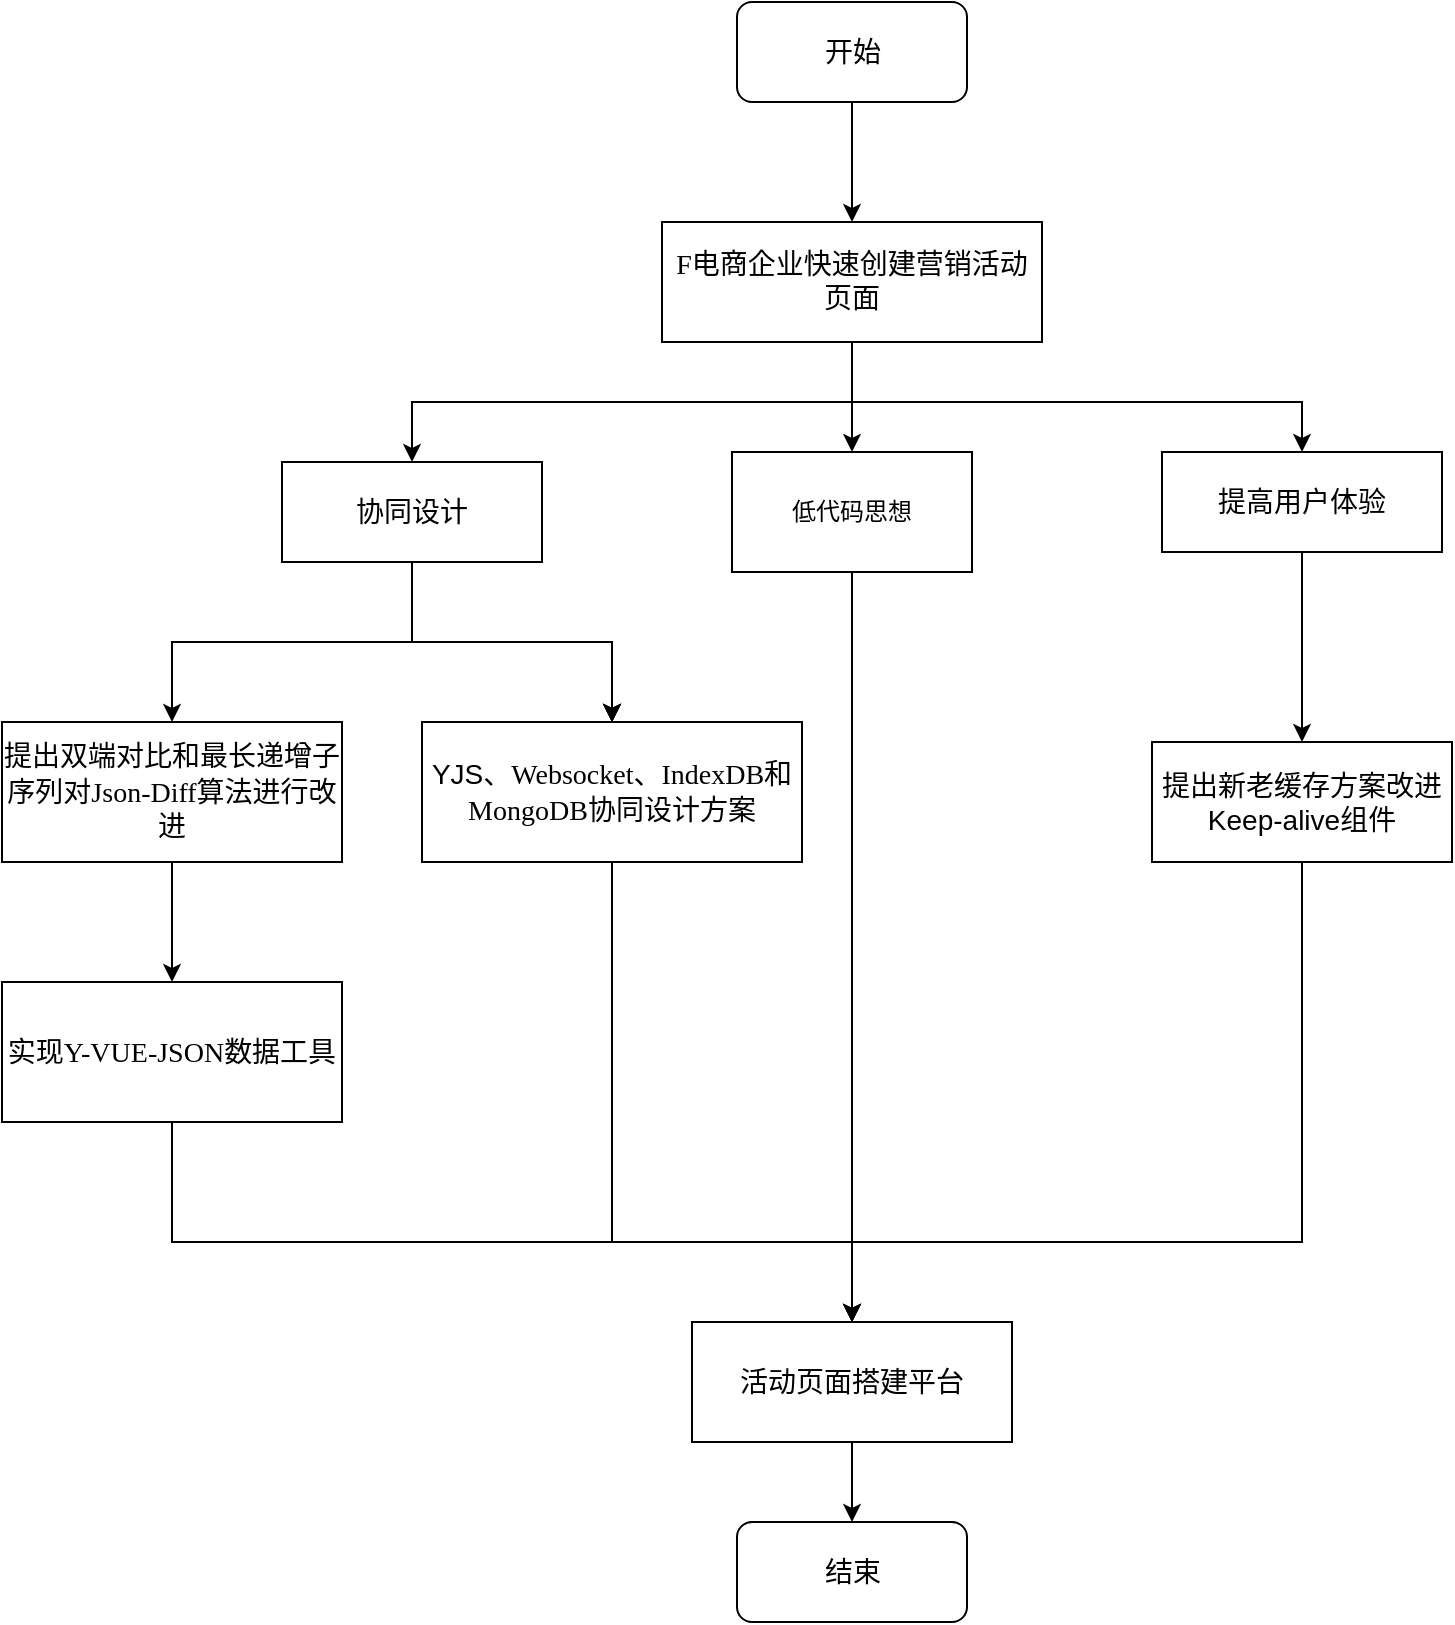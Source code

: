 <mxfile version="24.7.1" type="github">
  <diagram name="第 1 页" id="54AbXqlcH1Gsan5hpLr7">
    <mxGraphModel dx="2295" dy="932" grid="1" gridSize="10" guides="1" tooltips="1" connect="1" arrows="1" fold="1" page="1" pageScale="1" pageWidth="827" pageHeight="1169" math="0" shadow="0">
      <root>
        <mxCell id="0" />
        <mxCell id="1" parent="0" />
        <mxCell id="UwrHu9n1EhoDG0dlT5wb-9" style="edgeStyle=orthogonalEdgeStyle;rounded=0;orthogonalLoop=1;jettySize=auto;html=1;exitX=0.5;exitY=1;exitDx=0;exitDy=0;entryX=0.5;entryY=0;entryDx=0;entryDy=0;fontSize=14;align=center;" parent="1" source="UwrHu9n1EhoDG0dlT5wb-1" target="UwrHu9n1EhoDG0dlT5wb-6" edge="1">
          <mxGeometry relative="1" as="geometry" />
        </mxCell>
        <mxCell id="UwrHu9n1EhoDG0dlT5wb-10" style="edgeStyle=orthogonalEdgeStyle;rounded=0;orthogonalLoop=1;jettySize=auto;html=1;exitX=0.5;exitY=1;exitDx=0;exitDy=0;fontSize=14;align=center;" parent="1" source="UwrHu9n1EhoDG0dlT5wb-1" target="UwrHu9n1EhoDG0dlT5wb-8" edge="1">
          <mxGeometry relative="1" as="geometry">
            <Array as="points">
              <mxPoint x="365" y="240" />
              <mxPoint x="590" y="240" />
            </Array>
          </mxGeometry>
        </mxCell>
        <mxCell id="8r6pL--Ohm4x6JLVSPcU-38" style="edgeStyle=orthogonalEdgeStyle;rounded=0;orthogonalLoop=1;jettySize=auto;html=1;exitX=0.5;exitY=1;exitDx=0;exitDy=0;" edge="1" parent="1" source="UwrHu9n1EhoDG0dlT5wb-1" target="8r6pL--Ohm4x6JLVSPcU-35">
          <mxGeometry relative="1" as="geometry" />
        </mxCell>
        <mxCell id="UwrHu9n1EhoDG0dlT5wb-1" value="&lt;p style=&quot;margin: 0pt 0pt 0.0pt; font-family: &amp;quot;Times New Roman&amp;quot;; font-size: 14px;&quot; class=&quot;MsoNormal&quot;&gt;&lt;span style=&quot;font-family: 宋体; font-size: 14px;&quot;&gt;&lt;font face=&quot;Times New Roman Regular&quot; style=&quot;font-size: 14px;&quot;&gt;F&lt;/font&gt;&lt;/span&gt;&lt;span style=&quot;font-family: &amp;quot;Times New Roman Regular&amp;quot;; font-size: 14px;&quot;&gt;&lt;font face=&quot;宋体&quot; style=&quot;font-size: 14px;&quot;&gt;电商企业快速创建&lt;/font&gt;&lt;/span&gt;&lt;span style=&quot;font-family: 宋体; font-size: 14px; background-color: initial;&quot;&gt;营销活动页面&lt;/span&gt;&lt;/p&gt;" style="rounded=0;whiteSpace=wrap;html=1;align=center;fontSize=14;" parent="1" vertex="1">
          <mxGeometry x="270" y="150" width="190" height="60" as="geometry" />
        </mxCell>
        <mxCell id="8r6pL--Ohm4x6JLVSPcU-6" value="" style="edgeStyle=orthogonalEdgeStyle;rounded=0;orthogonalLoop=1;jettySize=auto;html=1;fontSize=14;align=center;" edge="1" parent="1" source="UwrHu9n1EhoDG0dlT5wb-6" target="8r6pL--Ohm4x6JLVSPcU-5">
          <mxGeometry relative="1" as="geometry" />
        </mxCell>
        <mxCell id="8r6pL--Ohm4x6JLVSPcU-7" value="" style="edgeStyle=orthogonalEdgeStyle;rounded=0;orthogonalLoop=1;jettySize=auto;html=1;fontSize=14;align=center;" edge="1" parent="1" source="UwrHu9n1EhoDG0dlT5wb-6" target="8r6pL--Ohm4x6JLVSPcU-5">
          <mxGeometry relative="1" as="geometry" />
        </mxCell>
        <mxCell id="8r6pL--Ohm4x6JLVSPcU-8" value="" style="edgeStyle=orthogonalEdgeStyle;rounded=0;orthogonalLoop=1;jettySize=auto;html=1;fontSize=14;align=center;" edge="1" parent="1" source="UwrHu9n1EhoDG0dlT5wb-6" target="8r6pL--Ohm4x6JLVSPcU-5">
          <mxGeometry relative="1" as="geometry" />
        </mxCell>
        <mxCell id="8r6pL--Ohm4x6JLVSPcU-9" value="" style="edgeStyle=orthogonalEdgeStyle;rounded=0;orthogonalLoop=1;jettySize=auto;html=1;fontSize=14;align=center;" edge="1" parent="1" source="UwrHu9n1EhoDG0dlT5wb-6" target="8r6pL--Ohm4x6JLVSPcU-5">
          <mxGeometry relative="1" as="geometry" />
        </mxCell>
        <mxCell id="8r6pL--Ohm4x6JLVSPcU-44" style="edgeStyle=orthogonalEdgeStyle;rounded=0;orthogonalLoop=1;jettySize=auto;html=1;exitX=0.5;exitY=1;exitDx=0;exitDy=0;entryX=0.5;entryY=0;entryDx=0;entryDy=0;" edge="1" parent="1" source="UwrHu9n1EhoDG0dlT5wb-6" target="8r6pL--Ohm4x6JLVSPcU-11">
          <mxGeometry relative="1" as="geometry" />
        </mxCell>
        <mxCell id="UwrHu9n1EhoDG0dlT5wb-6" value="协同设计" style="rounded=0;whiteSpace=wrap;html=1;fontSize=14;align=center;" parent="1" vertex="1">
          <mxGeometry x="80" y="270" width="130" height="50" as="geometry" />
        </mxCell>
        <mxCell id="UwrHu9n1EhoDG0dlT5wb-13" value="" style="edgeStyle=orthogonalEdgeStyle;rounded=0;orthogonalLoop=1;jettySize=auto;html=1;fontSize=14;align=center;" parent="1" source="UwrHu9n1EhoDG0dlT5wb-8" target="UwrHu9n1EhoDG0dlT5wb-12" edge="1">
          <mxGeometry relative="1" as="geometry" />
        </mxCell>
        <mxCell id="UwrHu9n1EhoDG0dlT5wb-8" value="提高用户体验" style="rounded=0;whiteSpace=wrap;html=1;fontSize=14;align=center;" parent="1" vertex="1">
          <mxGeometry x="520" y="265" width="140" height="50" as="geometry" />
        </mxCell>
        <mxCell id="8r6pL--Ohm4x6JLVSPcU-40" style="edgeStyle=orthogonalEdgeStyle;rounded=0;orthogonalLoop=1;jettySize=auto;html=1;exitX=0.5;exitY=1;exitDx=0;exitDy=0;entryX=0.5;entryY=0;entryDx=0;entryDy=0;" edge="1" parent="1" source="UwrHu9n1EhoDG0dlT5wb-12" target="8r6pL--Ohm4x6JLVSPcU-17">
          <mxGeometry relative="1" as="geometry">
            <Array as="points">
              <mxPoint x="590" y="660" />
              <mxPoint x="365" y="660" />
            </Array>
          </mxGeometry>
        </mxCell>
        <mxCell id="UwrHu9n1EhoDG0dlT5wb-12" value="提出新老缓存方案改进Keep-alive组件" style="rounded=0;whiteSpace=wrap;html=1;fontSize=14;align=center;" parent="1" vertex="1">
          <mxGeometry x="515" y="410" width="150" height="60" as="geometry" />
        </mxCell>
        <mxCell id="8r6pL--Ohm4x6JLVSPcU-2" style="edgeStyle=orthogonalEdgeStyle;rounded=0;orthogonalLoop=1;jettySize=auto;html=1;exitX=0.5;exitY=1;exitDx=0;exitDy=0;fontSize=14;align=center;" edge="1" parent="1" source="8r6pL--Ohm4x6JLVSPcU-1" target="UwrHu9n1EhoDG0dlT5wb-1">
          <mxGeometry relative="1" as="geometry" />
        </mxCell>
        <mxCell id="8r6pL--Ohm4x6JLVSPcU-1" value="开始" style="rounded=1;whiteSpace=wrap;html=1;fontSize=14;align=center;" vertex="1" parent="1">
          <mxGeometry x="307.5" y="40" width="115" height="50" as="geometry" />
        </mxCell>
        <mxCell id="8r6pL--Ohm4x6JLVSPcU-43" style="edgeStyle=orthogonalEdgeStyle;rounded=0;orthogonalLoop=1;jettySize=auto;html=1;exitX=0.5;exitY=1;exitDx=0;exitDy=0;entryX=0.5;entryY=0;entryDx=0;entryDy=0;" edge="1" parent="1" source="8r6pL--Ohm4x6JLVSPcU-5" target="8r6pL--Ohm4x6JLVSPcU-17">
          <mxGeometry relative="1" as="geometry">
            <Array as="points">
              <mxPoint x="245" y="660" />
              <mxPoint x="365" y="660" />
            </Array>
          </mxGeometry>
        </mxCell>
        <mxCell id="8r6pL--Ohm4x6JLVSPcU-5" value="YJS、&lt;span style=&quot;font-family: &amp;quot;Times New Roman Regular&amp;quot;; font-size: 14px; background-color: initial;&quot;&gt;Websocket、&lt;/span&gt;&lt;span style=&quot;font-family: &amp;quot;Times New Roman Regular&amp;quot;; font-size: 14px; background-color: initial;&quot;&gt;IndexDB和&lt;/span&gt;&lt;span style=&quot;font-family: &amp;quot;Times New Roman Regular&amp;quot;; font-size: 14px; background-color: initial;&quot;&gt;MongoDB&lt;/span&gt;&lt;span style=&quot;font-family: 宋体; font-size: 14px; background-color: initial;&quot;&gt;协同设计方案&lt;/span&gt;" style="rounded=0;whiteSpace=wrap;html=1;fontSize=14;align=center;" vertex="1" parent="1">
          <mxGeometry x="150" y="400" width="190" height="70" as="geometry" />
        </mxCell>
        <mxCell id="8r6pL--Ohm4x6JLVSPcU-14" value="" style="edgeStyle=orthogonalEdgeStyle;rounded=0;orthogonalLoop=1;jettySize=auto;html=1;fontSize=14;align=center;" edge="1" parent="1" source="8r6pL--Ohm4x6JLVSPcU-11" target="8r6pL--Ohm4x6JLVSPcU-13">
          <mxGeometry relative="1" as="geometry" />
        </mxCell>
        <mxCell id="8r6pL--Ohm4x6JLVSPcU-11" value="&lt;p class=&quot;MsoNormal&quot; style=&quot;margin: 0pt 0pt 0.0pt; font-size: 14px;&quot;&gt;&lt;font face=&quot;Times New Roman Regular&quot; style=&quot;font-size: 14px;&quot;&gt;&lt;span style=&quot;font-size: 14px;&quot;&gt;提出&lt;/span&gt;&lt;/font&gt;&lt;span style=&quot;font-family: 宋体; font-size: 14px; background-color: initial;&quot;&gt;双端对比和最长递增子序列对Json-Diff算法进行改进&lt;/span&gt;&lt;/p&gt;" style="rounded=0;whiteSpace=wrap;html=1;fontSize=14;align=center;" vertex="1" parent="1">
          <mxGeometry x="-60" y="400" width="170" height="70" as="geometry" />
        </mxCell>
        <mxCell id="8r6pL--Ohm4x6JLVSPcU-42" style="edgeStyle=orthogonalEdgeStyle;rounded=0;orthogonalLoop=1;jettySize=auto;html=1;exitX=0.5;exitY=1;exitDx=0;exitDy=0;entryX=0.5;entryY=0;entryDx=0;entryDy=0;" edge="1" parent="1" source="8r6pL--Ohm4x6JLVSPcU-13" target="8r6pL--Ohm4x6JLVSPcU-17">
          <mxGeometry relative="1" as="geometry">
            <Array as="points">
              <mxPoint x="25" y="660" />
              <mxPoint x="365" y="660" />
            </Array>
          </mxGeometry>
        </mxCell>
        <mxCell id="8r6pL--Ohm4x6JLVSPcU-13" value="&lt;p class=&quot;MsoNormal&quot; style=&quot;margin: 0pt 0pt 0.0pt; font-size: 14px;&quot;&gt;&lt;font face=&quot;Times New Roman Regular&quot; style=&quot;font-size: 14px;&quot;&gt;&lt;span style=&quot;font-size: 14px;&quot;&gt;实现&lt;/span&gt;&lt;/font&gt;&lt;span style=&quot;background-color: initial; font-family: &amp;quot;Times New Roman Regular&amp;quot;; font-size: 14px;&quot;&gt;Y-&lt;/span&gt;&lt;span style=&quot;background-color: initial; font-family: 宋体; font-size: 14px;&quot;&gt;&lt;font face=&quot;Times New Roman Regular&quot; style=&quot;font-size: 14px;&quot;&gt;VUE&lt;/font&gt;&lt;/span&gt;&lt;span style=&quot;background-color: initial; font-family: &amp;quot;Times New Roman Regular&amp;quot;; font-size: 14px;&quot;&gt;-JSON&lt;font face=&quot;宋体&quot; style=&quot;font-size: 14px;&quot;&gt;数据工具&lt;/font&gt;&lt;/span&gt;&lt;/p&gt;" style="rounded=0;whiteSpace=wrap;html=1;fontSize=14;align=center;" vertex="1" parent="1">
          <mxGeometry x="-60" y="530" width="170" height="70" as="geometry" />
        </mxCell>
        <mxCell id="8r6pL--Ohm4x6JLVSPcU-29" style="edgeStyle=orthogonalEdgeStyle;rounded=0;orthogonalLoop=1;jettySize=auto;html=1;exitX=0.5;exitY=1;exitDx=0;exitDy=0;entryX=0.5;entryY=0;entryDx=0;entryDy=0;" edge="1" parent="1" source="8r6pL--Ohm4x6JLVSPcU-17" target="8r6pL--Ohm4x6JLVSPcU-28">
          <mxGeometry relative="1" as="geometry" />
        </mxCell>
        <mxCell id="8r6pL--Ohm4x6JLVSPcU-17" value="&lt;p class=&quot;MsoNormal&quot; style=&quot;margin: 0pt 0pt 0.0pt; font-size: 14px;&quot;&gt;活动页面搭建平台&lt;/p&gt;" style="rounded=0;whiteSpace=wrap;html=1;fontSize=14;align=center;" vertex="1" parent="1">
          <mxGeometry x="285" y="700" width="160" height="60" as="geometry" />
        </mxCell>
        <mxCell id="8r6pL--Ohm4x6JLVSPcU-28" value="结束" style="rounded=1;whiteSpace=wrap;html=1;fontSize=14;align=center;" vertex="1" parent="1">
          <mxGeometry x="307.5" y="800" width="115" height="50" as="geometry" />
        </mxCell>
        <mxCell id="8r6pL--Ohm4x6JLVSPcU-39" style="edgeStyle=orthogonalEdgeStyle;rounded=0;orthogonalLoop=1;jettySize=auto;html=1;exitX=0.5;exitY=1;exitDx=0;exitDy=0;" edge="1" parent="1" source="8r6pL--Ohm4x6JLVSPcU-35" target="8r6pL--Ohm4x6JLVSPcU-17">
          <mxGeometry relative="1" as="geometry" />
        </mxCell>
        <mxCell id="8r6pL--Ohm4x6JLVSPcU-35" value="低代码思想" style="rounded=0;whiteSpace=wrap;html=1;" vertex="1" parent="1">
          <mxGeometry x="305" y="265" width="120" height="60" as="geometry" />
        </mxCell>
      </root>
    </mxGraphModel>
  </diagram>
</mxfile>
